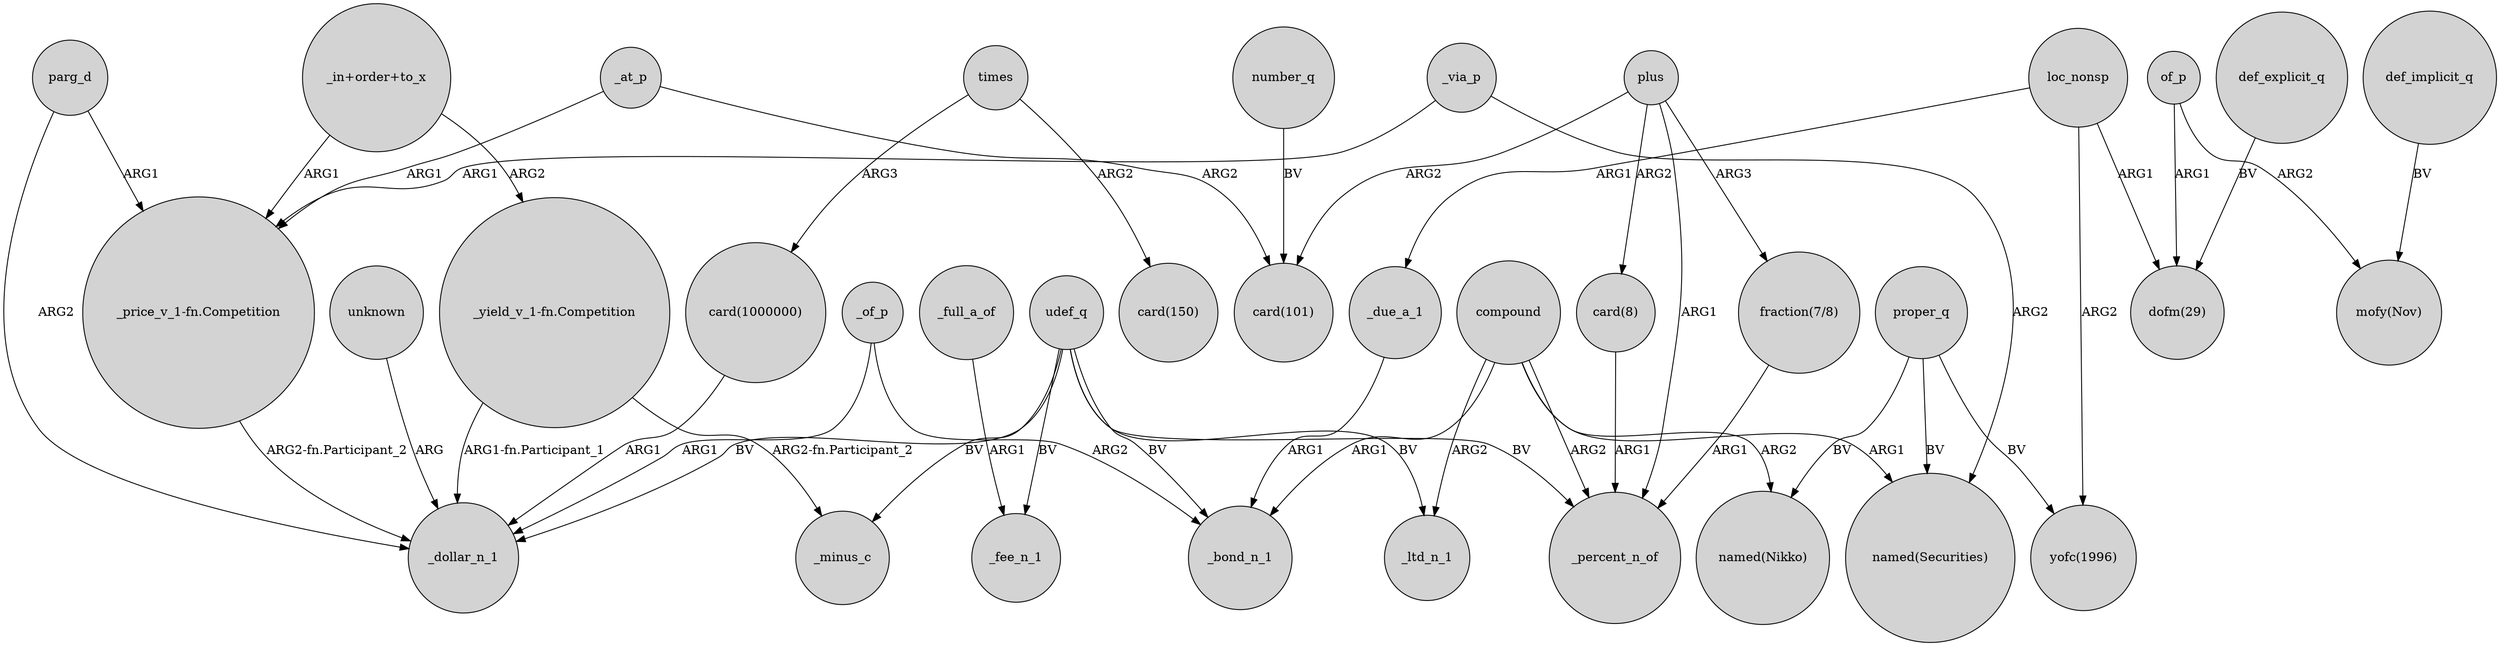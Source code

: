 digraph {
	node [shape=circle style=filled]
	_of_p -> _dollar_n_1 [label=ARG1]
	parg_d -> _dollar_n_1 [label=ARG2]
	udef_q -> _fee_n_1 [label=BV]
	udef_q -> _bond_n_1 [label=BV]
	proper_q -> "named(Securities)" [label=BV]
	of_p -> "mofy(Nov)" [label=ARG2]
	plus -> "card(8)" [label=ARG2]
	_at_p -> "_price_v_1-fn.Competition" [label=ARG1]
	compound -> _bond_n_1 [label=ARG1]
	_at_p -> "card(101)" [label=ARG2]
	times -> "card(1000000)" [label=ARG3]
	of_p -> "dofm(29)" [label=ARG1]
	_of_p -> _bond_n_1 [label=ARG2]
	plus -> "card(101)" [label=ARG2]
	"card(8)" -> _percent_n_of [label=ARG1]
	"fraction(7/8)" -> _percent_n_of [label=ARG1]
	"_price_v_1-fn.Competition" -> _dollar_n_1 [label="ARG2-fn.Participant_2"]
	proper_q -> "named(Nikko)" [label=BV]
	def_explicit_q -> "dofm(29)" [label=BV]
	unknown -> _dollar_n_1 [label=ARG]
	plus -> _percent_n_of [label=ARG1]
	"_in+order+to_x" -> "_price_v_1-fn.Competition" [label=ARG1]
	_due_a_1 -> _bond_n_1 [label=ARG1]
	"_yield_v_1-fn.Competition" -> _dollar_n_1 [label="ARG1-fn.Participant_1"]
	loc_nonsp -> "dofm(29)" [label=ARG1]
	"_in+order+to_x" -> "_yield_v_1-fn.Competition" [label=ARG2]
	compound -> "named(Nikko)" [label=ARG2]
	udef_q -> _percent_n_of [label=BV]
	plus -> "fraction(7/8)" [label=ARG3]
	compound -> _percent_n_of [label=ARG2]
	times -> "card(150)" [label=ARG2]
	udef_q -> _dollar_n_1 [label=BV]
	"card(1000000)" -> _dollar_n_1 [label=ARG1]
	udef_q -> _minus_c [label=BV]
	_full_a_of -> _fee_n_1 [label=ARG1]
	compound -> _ltd_n_1 [label=ARG2]
	loc_nonsp -> _due_a_1 [label=ARG1]
	_via_p -> "named(Securities)" [label=ARG2]
	def_implicit_q -> "mofy(Nov)" [label=BV]
	udef_q -> _ltd_n_1 [label=BV]
	parg_d -> "_price_v_1-fn.Competition" [label=ARG1]
	proper_q -> "yofc(1996)" [label=BV]
	number_q -> "card(101)" [label=BV]
	loc_nonsp -> "yofc(1996)" [label=ARG2]
	_via_p -> "_price_v_1-fn.Competition" [label=ARG1]
	"_yield_v_1-fn.Competition" -> _minus_c [label="ARG2-fn.Participant_2"]
	compound -> "named(Securities)" [label=ARG1]
}
